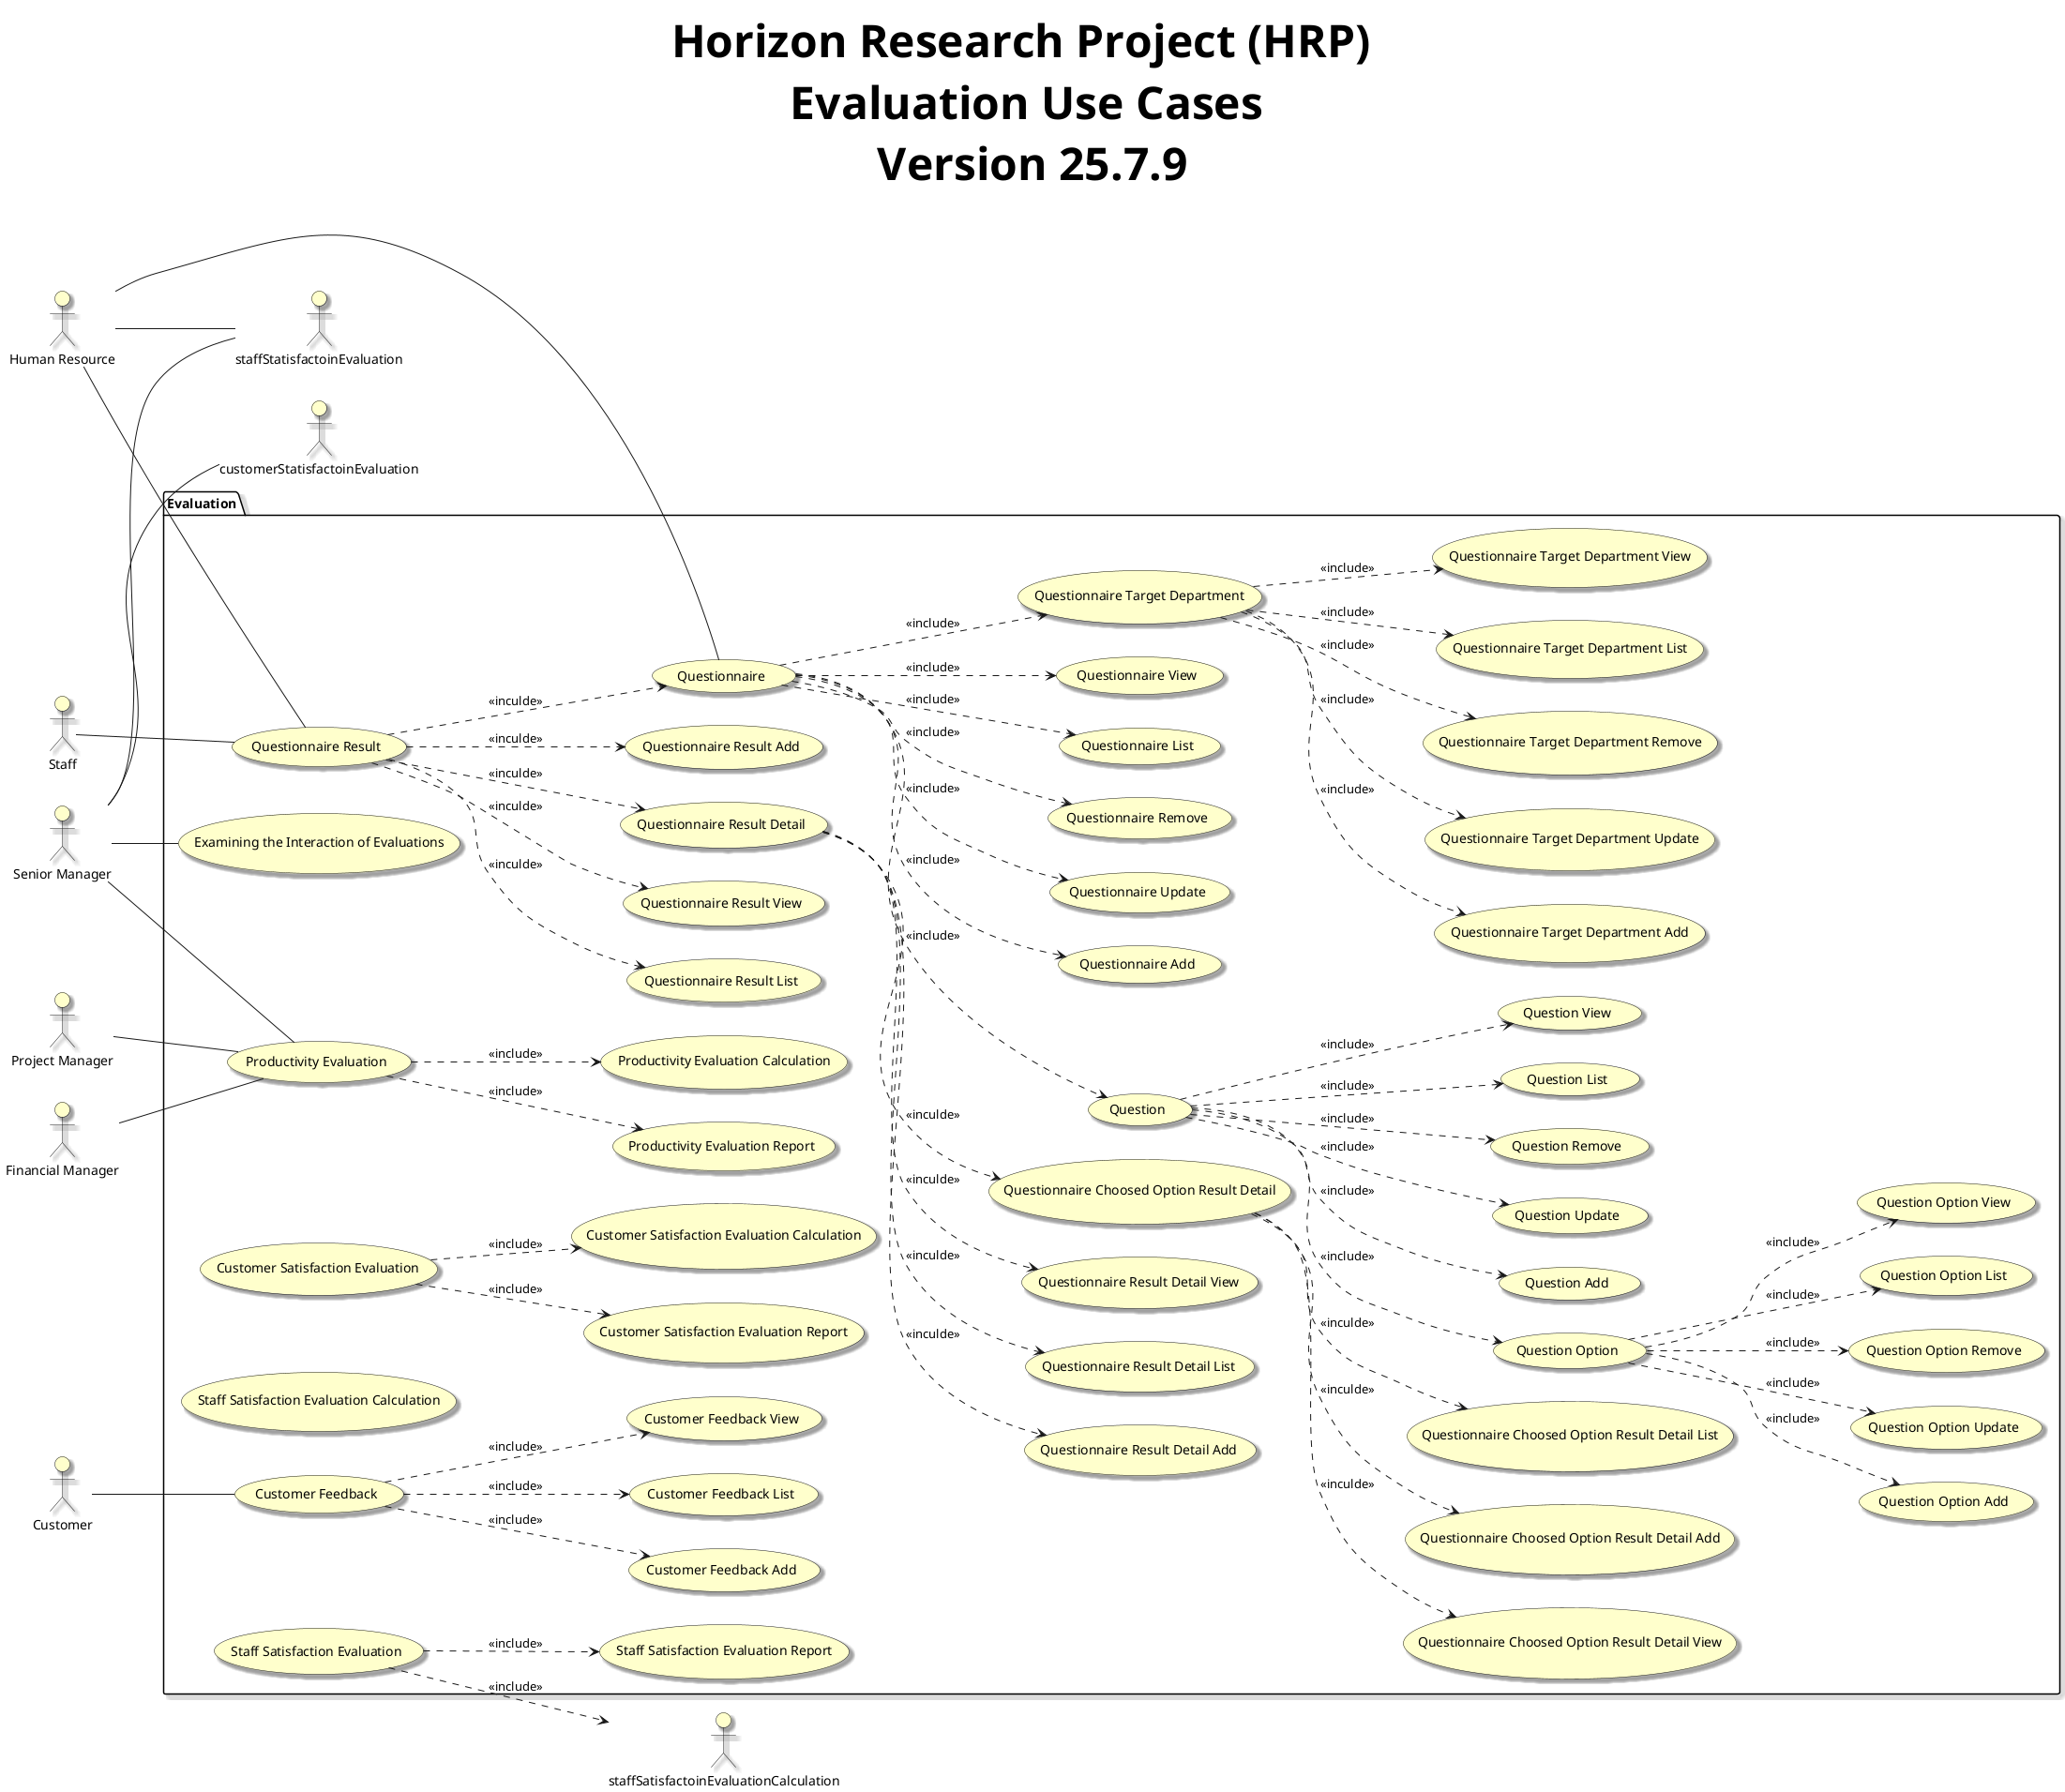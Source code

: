 @startuml
left to right direction

skinparam useCaseBackgroundColor #Business
skinparam actorBackgroundColor #Business
skinparam Shadowing True
skinparam TitleFontSize 48px

title Horizon Research Project (HRP) \n Evaluation Use Cases \n Version 25.7.9

:Project Manager: as PMO
:Financial Manager: as Fmanager
:Human Resource: as HR
:Senior Manager: as SeniorManager
:Staff: as Staff
:Customer: as Customer

package "Evaluation"{

    usecase "Questionnaire" as questionnaire
    usecase "Questionnaire Add" as questionnaireAdd
    usecase "Questionnaire Update" as questionnaireUpdate
    usecase "Questionnaire Remove" as questionnaireRemove
    usecase "Questionnaire List" as questionnaireList
    usecase "Questionnaire View" as questionnaireView
    usecase "Questionnaire Target Department" as questionnaireTargetDepartment
    usecase "Questionnaire Target Department Add" as questionnaireTargetDepartmentAdd
    usecase "Questionnaire Target Department Update" as questionnaireTargetDepartmentUpdate
    usecase "Questionnaire Target Department Remove" as questionnaireTargetDepartmentRemove
    usecase "Questionnaire Target Department List" as questionnaireTargetDepartmentList
    usecase "Questionnaire Target Department View" as questionnaireTargetDepartmentView
    usecase "Question" as question
    usecase "Question Add" as questionAdd
    usecase "Question Update" as questionUpdate
    usecase "Question Remove" as questionRemove
    usecase "Question List" as questionList
    usecase "Question View" as questionView
    usecase "Question Option" as questionOption
    usecase "Question Option Add" as questionOptionAdd
    usecase "Question Option Update" as questionOptionUpdate
    usecase "Question Option Remove" as questionOptionRemove
    usecase "Question Option List" as questionOptionList
    usecase "Question Option View" as questionOptionView

    usecase "Questionnaire Result" as questionnaireResult
    usecase "Questionnaire Result Add" as questionnaireResultAdd
    usecase "Questionnaire Result List" as questionnaireResultList
    usecase "Questionnaire Result View" as questionnaireResultView
    usecase "Questionnaire Result Detail" as questionnaireResultDetail
    usecase "Questionnaire Result Detail Add" as questionnaireResultDetailAdd
    usecase "Questionnaire Result Detail List" as questionnaireResultDetailList
    usecase "Questionnaire Result Detail View" as questionnaireResultDetailView
    usecase "Questionnaire Choosed Option Result Detail" as questionnaireChoosedOptionResultDetail
    usecase "Questionnaire Choosed Option Result Detail Add" as questionnaireChoosedOptionResultDetailAdd
    usecase "Questionnaire Choosed Option Result Detail List" as questionnaireChoosedOptionResultDetailList
    usecase "Questionnaire Choosed Option Result Detail View" as questionnaireChoosedOptionResultDetailView

    usecase "Customer Feedback" as customerFeedback
    usecase "Customer Feedback Add" as customerFeedbackAdd
    usecase "Customer Feedback List" as customerFeedbackList
    usecase "Customer Feedback View" as customerFeedbackView

    usecase "Productivity Evaluation" as productivityEvaluation
    usecase "Productivity Evaluation Calculation" as productivityEvaluationCalculation
    usecase "Productivity Evaluation Report" as productivityEvaluationReport
    usecase "Staff Satisfaction Evaluation" as staffSatisfactoinEvaluation
    usecase "Staff Satisfaction Evaluation Calculation" as saffStatisfactoinEvaluationCalculation
    usecase "Staff Satisfaction Evaluation Report" as staffSatisfactoinEvaluationReport
    usecase "Customer Satisfaction Evaluation" as customerSatisfactoinEvaluation
    usecase "Customer Satisfaction Evaluation Calculation" as customerSatisfactoinEvaluationCalculation
    usecase "Customer Satisfaction Evaluation Report" as customerSatisfactoinEvaluationReport
    usecase "Examining the Interaction of Evaluations" as interactionOfEvaluations
}
HR -- questionnaire
HR -- questionnaireResult
Staff -- questionnaireResult
HR -- staffStatisfactoinEvaluation
PMO -- productivityEvaluation
Fmanager -- productivityEvaluation
SeniorManager -- productivityEvaluation
SeniorManager -- staffStatisfactoinEvaluation
SeniorManager -- customerStatisfactoinEvaluation
SeniorManager -- interactionOfEvaluations
Customer -- customerFeedback

questionnaire ..> questionnaireAdd  : <<include>>
questionnaire ..> questionnaireUpdate : <<include>>
questionnaire ..> questionnaireRemove : <<include>>
questionnaire ..> questionnaireList : <<include>>
questionnaire ..> questionnaireView : <<include>>
questionnaire ..> questionnaireTargetDepartment : <<include>>
questionnaireTargetDepartment ..> questionnaireTargetDepartmentAdd : <<include>>
questionnaireTargetDepartment ..> questionnaireTargetDepartmentUpdate : <<include>>
questionnaireTargetDepartment ..> questionnaireTargetDepartmentRemove : <<include>>
questionnaireTargetDepartment ..> questionnaireTargetDepartmentList : <<include>>
questionnaireTargetDepartment ..> questionnaireTargetDepartmentView : <<include>>
questionnaire ..> question : <<include>>
question ..> questionAdd : <<include>>
question ..> questionUpdate : <<include>>
question ..> questionRemove : <<include>>
question ..> questionList : <<include>>
question ..> questionView : <<include>>
question ..> questionOption : <<include>>
questionOption ..> questionOptionAdd : <<include>>
questionOption ..> questionOptionUpdate : <<include>>
questionOption ..> questionOptionRemove : <<include>>
questionOption ..> questionOptionList : <<include>>
questionOption ..> questionOptionView : <<include>>

questionnaireResult ..> questionnaire : <<inculde>>
questionnaireResult ..> questionnaireResultAdd : <<inculde>>
questionnaireResult ..> questionnaireResultList : <<inculde>>
questionnaireResult ..> questionnaireResultView : <<inculde>>
questionnaireResult ..> questionnaireResultDetail : <<inculde>>
questionnaireResultDetail ..> questionnaireResultDetailAdd : <<inculde>>
questionnaireResultDetail ..> questionnaireResultDetailList : <<inculde>>
questionnaireResultDetail ..> questionnaireResultDetailView : <<inculde>>
questionnaireResultDetail ..> questionnaireChoosedOptionResultDetail : <<inculde>>
questionnaireChoosedOptionResultDetail ..> questionnaireChoosedOptionResultDetailAdd : <<inculde>>
questionnaireChoosedOptionResultDetail ..> questionnaireChoosedOptionResultDetailList : <<inculde>>
questionnaireChoosedOptionResultDetail ..> questionnaireChoosedOptionResultDetailView : <<inculde>>

customerFeedback ..> customerFeedbackAdd : <<include>>
customerFeedback ..> customerFeedbackList : <<include>>
customerFeedback ..> customerFeedbackView : <<include>>

productivityEvaluation ..> productivityEvaluationCalculation : <<include>>
productivityEvaluation ..> productivityEvaluationReport : <<include>>
staffSatisfactoinEvaluation ..> staffSatisfactoinEvaluationCalculation : <<include>>
staffSatisfactoinEvaluation ..> staffSatisfactoinEvaluationReport : <<include>>
customerSatisfactoinEvaluation ..> customerSatisfactoinEvaluationCalculation : <<include>>
customerSatisfactoinEvaluation ..> customerSatisfactoinEvaluationReport : <<include>>


@enduml